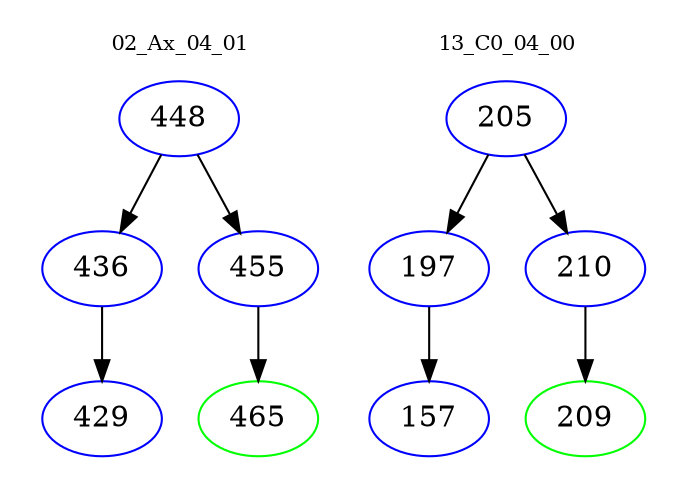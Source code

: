digraph{
subgraph cluster_0 {
color = white
label = "02_Ax_04_01";
fontsize=10;
T0_448 [label="448", color="blue"]
T0_448 -> T0_436 [color="black"]
T0_436 [label="436", color="blue"]
T0_436 -> T0_429 [color="black"]
T0_429 [label="429", color="blue"]
T0_448 -> T0_455 [color="black"]
T0_455 [label="455", color="blue"]
T0_455 -> T0_465 [color="black"]
T0_465 [label="465", color="green"]
}
subgraph cluster_1 {
color = white
label = "13_C0_04_00";
fontsize=10;
T1_205 [label="205", color="blue"]
T1_205 -> T1_197 [color="black"]
T1_197 [label="197", color="blue"]
T1_197 -> T1_157 [color="black"]
T1_157 [label="157", color="blue"]
T1_205 -> T1_210 [color="black"]
T1_210 [label="210", color="blue"]
T1_210 -> T1_209 [color="black"]
T1_209 [label="209", color="green"]
}
}
